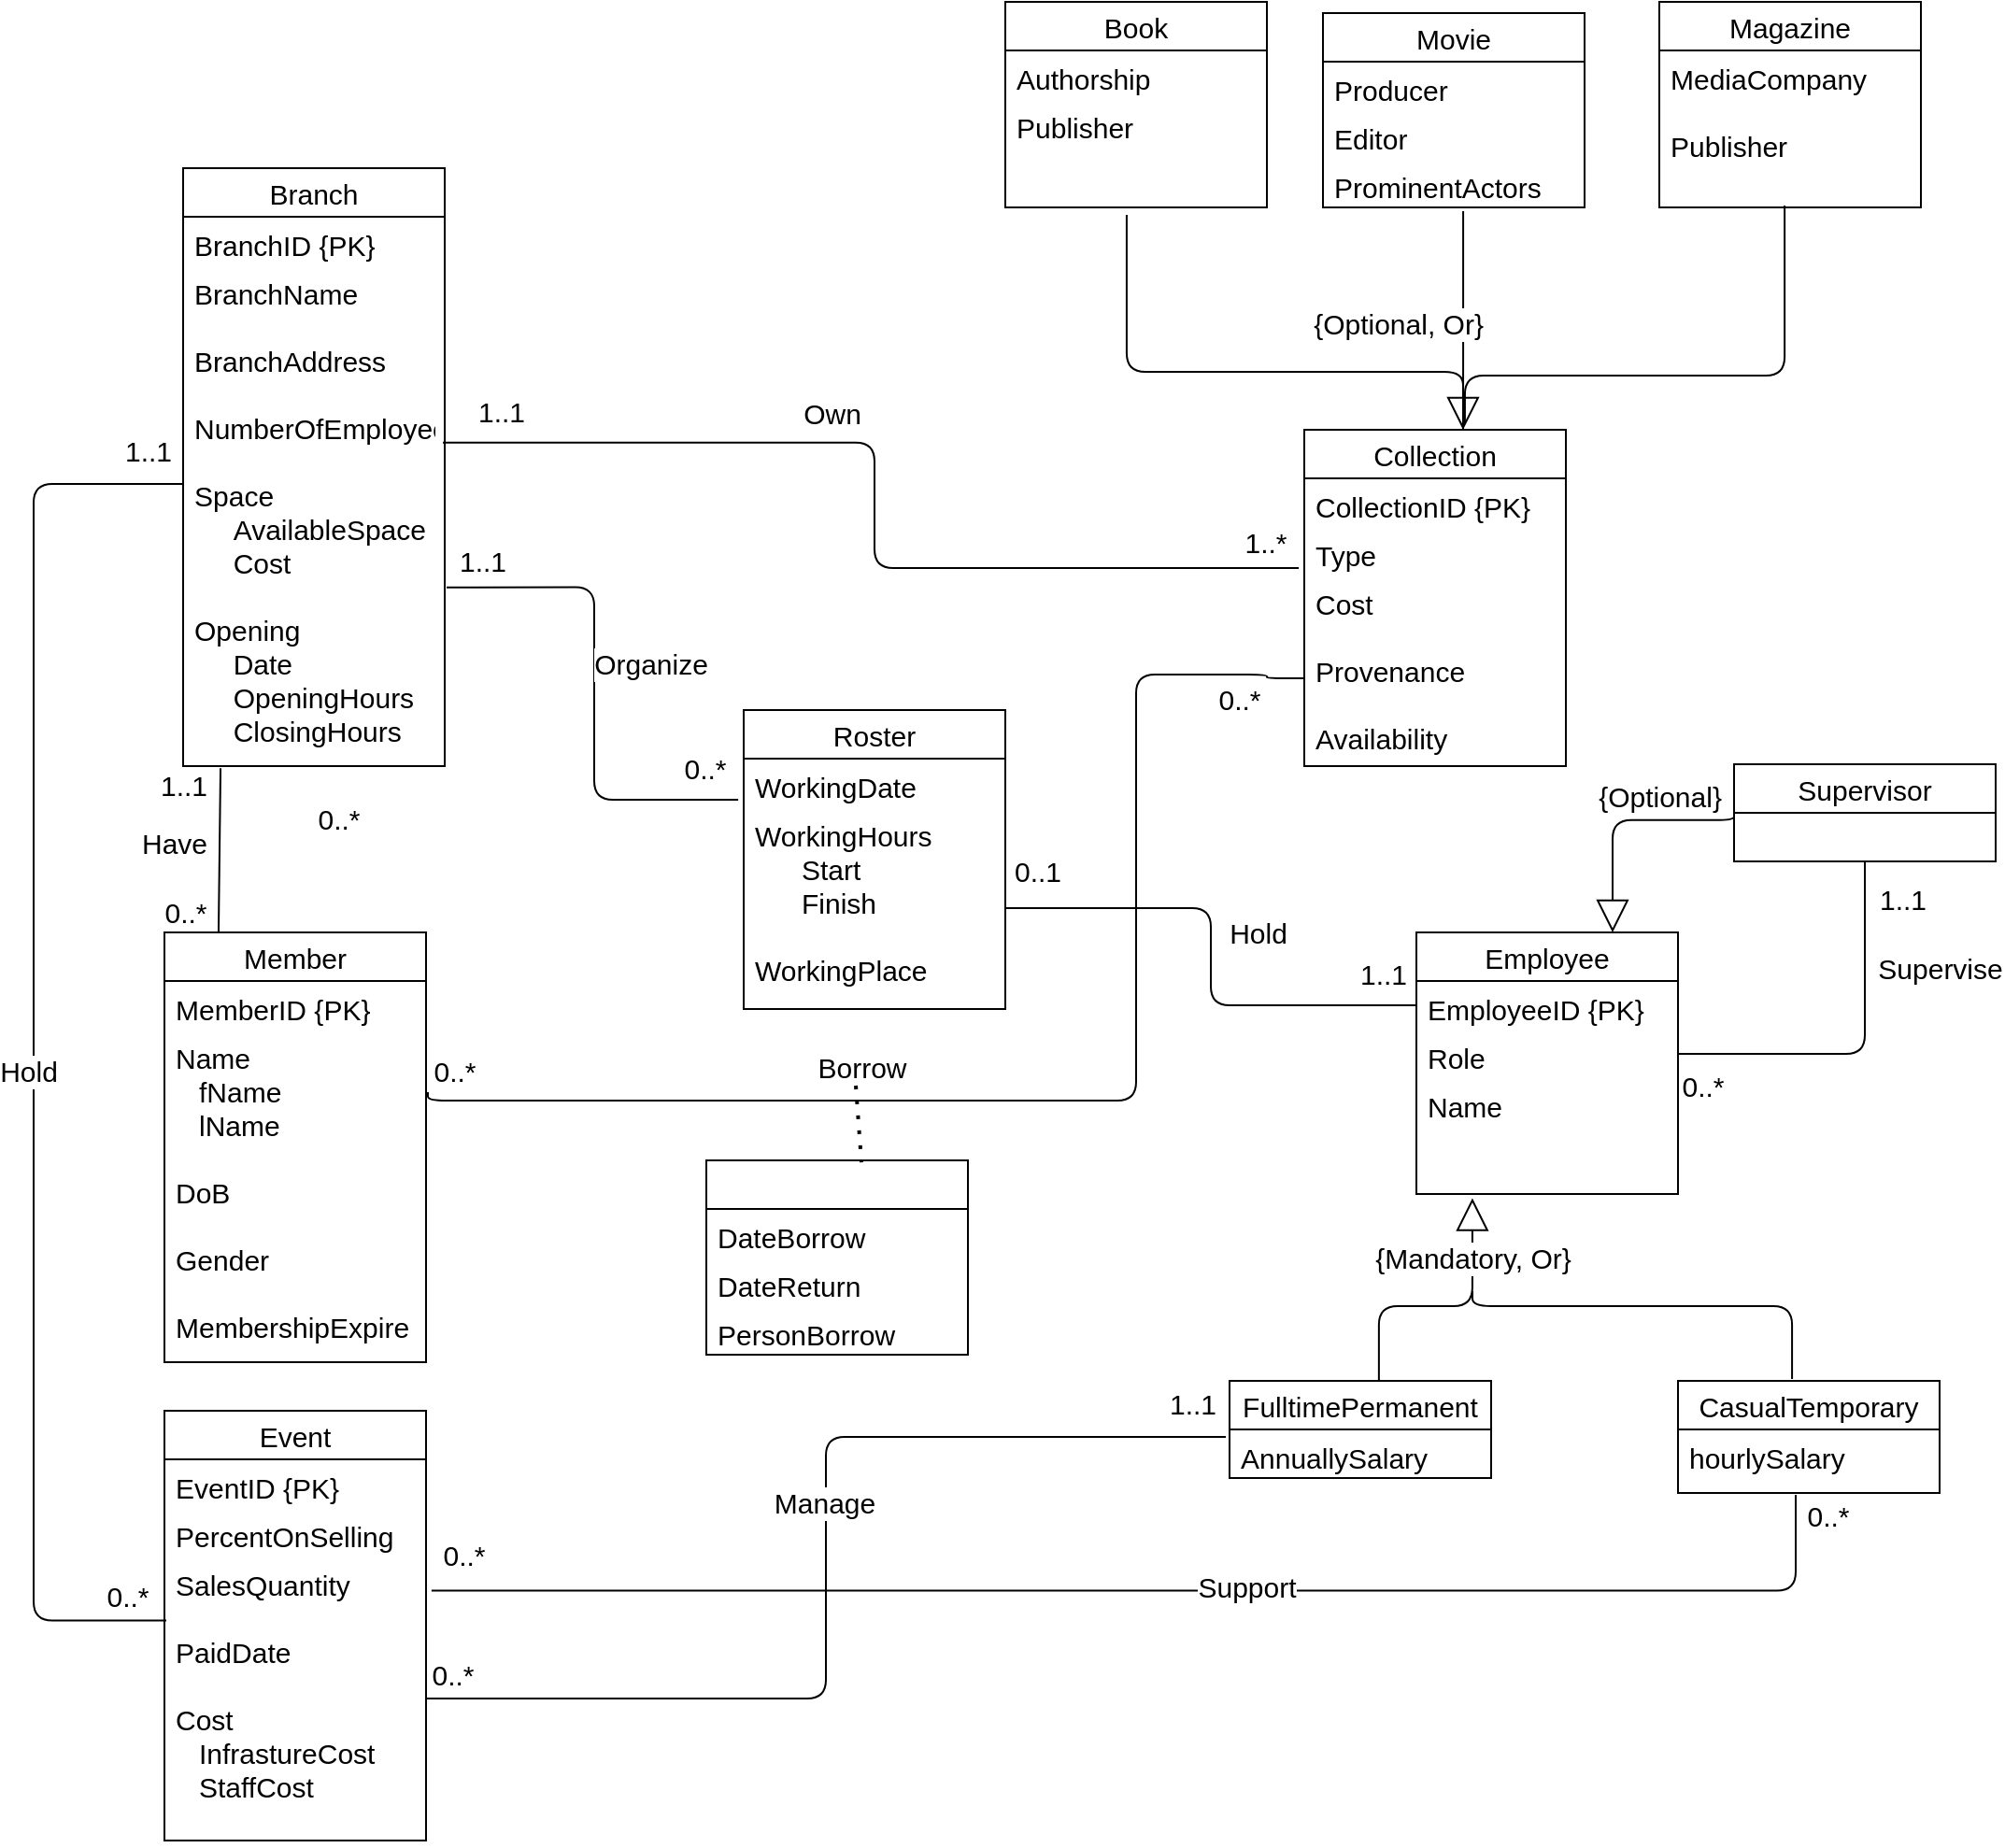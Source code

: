 <mxfile version="13.6.2" type="github">
  <diagram id="C5RBs43oDa-KdzZeNtuy" name="Page-1">
    <mxGraphModel dx="2610" dy="2162" grid="1" gridSize="10" guides="1" tooltips="1" connect="1" arrows="1" fold="1" page="1" pageScale="1" pageWidth="827" pageHeight="1169" math="0" shadow="0">
      <root>
        <mxCell id="WIyWlLk6GJQsqaUBKTNV-0" />
        <mxCell id="WIyWlLk6GJQsqaUBKTNV-1" parent="WIyWlLk6GJQsqaUBKTNV-0" />
        <mxCell id="NJ1YffycrJ7vE85gbGto-49" value="" style="endArrow=block;html=1;strokeWidth=1;edgeStyle=elbowEdgeStyle;elbow=vertical;endFill=0;endSize=15;exitX=0.571;exitY=0;exitDx=0;exitDy=0;exitPerimeter=0;entryX=0.214;entryY=1.036;entryDx=0;entryDy=0;entryPerimeter=0;fontSize=15;" edge="1" parent="WIyWlLk6GJQsqaUBKTNV-1" source="NJ1YffycrJ7vE85gbGto-55" target="NJ1YffycrJ7vE85gbGto-25">
          <mxGeometry width="50" height="50" relative="1" as="geometry">
            <mxPoint x="690" y="653" as="sourcePoint" />
            <mxPoint x="740" y="581" as="targetPoint" />
            <Array as="points">
              <mxPoint x="710" y="578" />
            </Array>
          </mxGeometry>
        </mxCell>
        <mxCell id="NJ1YffycrJ7vE85gbGto-50" value="" style="endArrow=none;html=1;strokeWidth=1;edgeStyle=elbowEdgeStyle;elbow=vertical;exitX=0.436;exitY=-0.017;exitDx=0;exitDy=0;exitPerimeter=0;fontSize=15;" edge="1" parent="WIyWlLk6GJQsqaUBKTNV-1" source="NJ1YffycrJ7vE85gbGto-51">
          <mxGeometry width="50" height="50" relative="1" as="geometry">
            <mxPoint x="819.98" y="638" as="sourcePoint" />
            <mxPoint x="740" y="570" as="targetPoint" />
            <Array as="points">
              <mxPoint x="800.02" y="578" />
              <mxPoint x="780.02" y="598" />
            </Array>
          </mxGeometry>
        </mxCell>
        <mxCell id="NJ1YffycrJ7vE85gbGto-59" value="{Mandatory, Or}" style="edgeLabel;html=1;align=center;verticalAlign=middle;resizable=0;points=[];fontSize=15;" vertex="1" connectable="0" parent="NJ1YffycrJ7vE85gbGto-50">
          <mxGeometry x="0.925" relative="1" as="geometry">
            <mxPoint y="-25.96" as="offset" />
          </mxGeometry>
        </mxCell>
        <mxCell id="NJ1YffycrJ7vE85gbGto-45" value="Event" style="swimlane;fontStyle=0;childLayout=stackLayout;horizontal=1;startSize=26;fillColor=none;horizontalStack=0;resizeParent=1;resizeParentMax=0;resizeLast=0;collapsible=1;marginBottom=0;fontSize=15;" vertex="1" parent="WIyWlLk6GJQsqaUBKTNV-1">
          <mxGeometry x="40" y="634" width="140" height="230" as="geometry" />
        </mxCell>
        <mxCell id="NJ1YffycrJ7vE85gbGto-46" value="EventID {PK}" style="text;strokeColor=none;fillColor=none;align=left;verticalAlign=top;spacingLeft=4;spacingRight=4;overflow=hidden;rotatable=0;points=[[0,0.5],[1,0.5]];portConstraint=eastwest;fontSize=15;" vertex="1" parent="NJ1YffycrJ7vE85gbGto-45">
          <mxGeometry y="26" width="140" height="26" as="geometry" />
        </mxCell>
        <mxCell id="NJ1YffycrJ7vE85gbGto-47" value="PercentOnSelling" style="text;strokeColor=none;fillColor=none;align=left;verticalAlign=top;spacingLeft=4;spacingRight=4;overflow=hidden;rotatable=0;points=[[0,0.5],[1,0.5]];portConstraint=eastwest;fontSize=15;" vertex="1" parent="NJ1YffycrJ7vE85gbGto-45">
          <mxGeometry y="52" width="140" height="26" as="geometry" />
        </mxCell>
        <mxCell id="NJ1YffycrJ7vE85gbGto-48" value="SalesQuantity&#xa;&#xa;PaidDate&#xa;&#xa;Cost&#xa;   InfrastureCost&#xa;   StaffCost&#xa;&#xa;" style="text;strokeColor=none;fillColor=none;align=left;verticalAlign=top;spacingLeft=4;spacingRight=4;overflow=hidden;rotatable=0;points=[[0,0.5],[1,0.5]];portConstraint=eastwest;fontSize=15;" vertex="1" parent="NJ1YffycrJ7vE85gbGto-45">
          <mxGeometry y="78" width="140" height="152" as="geometry" />
        </mxCell>
        <mxCell id="NJ1YffycrJ7vE85gbGto-60" value="" style="endArrow=block;html=1;strokeWidth=1;edgeStyle=elbowEdgeStyle;elbow=vertical;endFill=0;endSize=15;exitX=0.464;exitY=1.069;exitDx=0;exitDy=0;exitPerimeter=0;entryX=0.607;entryY=0;entryDx=0;entryDy=0;entryPerimeter=0;fontSize=15;" edge="1" parent="WIyWlLk6GJQsqaUBKTNV-1" source="NJ1YffycrJ7vE85gbGto-65" target="NJ1YffycrJ7vE85gbGto-14">
          <mxGeometry width="50" height="50" relative="1" as="geometry">
            <mxPoint x="574" y="36.99" as="sourcePoint" />
            <mxPoint x="658" y="138" as="targetPoint" />
            <Array as="points">
              <mxPoint x="625" y="78" />
            </Array>
          </mxGeometry>
        </mxCell>
        <mxCell id="NJ1YffycrJ7vE85gbGto-61" value="" style="endArrow=none;html=1;strokeWidth=1;edgeStyle=elbowEdgeStyle;elbow=vertical;exitX=0.536;exitY=1.077;exitDx=0;exitDy=0;exitPerimeter=0;entryX=0.607;entryY=0;entryDx=0;entryDy=0;entryPerimeter=0;fontSize=15;" edge="1" parent="WIyWlLk6GJQsqaUBKTNV-1" source="NJ1YffycrJ7vE85gbGto-70" target="NJ1YffycrJ7vE85gbGto-14">
          <mxGeometry width="50" height="50" relative="1" as="geometry">
            <mxPoint x="715" y="38" as="sourcePoint" />
            <mxPoint x="660" y="100" as="targetPoint" />
            <Array as="points">
              <mxPoint x="705" y="78" />
            </Array>
          </mxGeometry>
        </mxCell>
        <mxCell id="NJ1YffycrJ7vE85gbGto-62" value="{Optional, Or}" style="edgeLabel;html=1;align=center;verticalAlign=middle;resizable=0;points=[];fontSize=15;" vertex="1" connectable="0" parent="NJ1YffycrJ7vE85gbGto-61">
          <mxGeometry x="0.925" relative="1" as="geometry">
            <mxPoint x="-34.98" y="-52.94" as="offset" />
          </mxGeometry>
        </mxCell>
        <mxCell id="NJ1YffycrJ7vE85gbGto-75" value="" style="endArrow=none;html=1;strokeWidth=1;fontSize=15;edgeStyle=elbowEdgeStyle;elbow=vertical;entryX=0.479;entryY=0.988;entryDx=0;entryDy=0;entryPerimeter=0;exitX=0.614;exitY=-0.019;exitDx=0;exitDy=0;exitPerimeter=0;" edge="1" parent="WIyWlLk6GJQsqaUBKTNV-1" source="NJ1YffycrJ7vE85gbGto-14" target="NJ1YffycrJ7vE85gbGto-74">
          <mxGeometry width="50" height="50" relative="1" as="geometry">
            <mxPoint x="660" y="120" as="sourcePoint" />
            <mxPoint x="900" y="70" as="targetPoint" />
            <Array as="points">
              <mxPoint x="880" y="80" />
              <mxPoint x="680" y="80" />
            </Array>
          </mxGeometry>
        </mxCell>
        <mxCell id="NJ1YffycrJ7vE85gbGto-55" value="FulltimePermanent" style="swimlane;fontStyle=0;childLayout=stackLayout;horizontal=1;startSize=26;fillColor=none;horizontalStack=0;resizeParent=1;resizeParentMax=0;resizeLast=0;collapsible=1;marginBottom=0;fontSize=15;" vertex="1" parent="WIyWlLk6GJQsqaUBKTNV-1">
          <mxGeometry x="610" y="618" width="140" height="52" as="geometry" />
        </mxCell>
        <mxCell id="NJ1YffycrJ7vE85gbGto-56" value="AnnuallySalary" style="text;strokeColor=none;fillColor=none;align=left;verticalAlign=top;spacingLeft=4;spacingRight=4;overflow=hidden;rotatable=0;points=[[0,0.5],[1,0.5]];portConstraint=eastwest;fontSize=15;" vertex="1" parent="NJ1YffycrJ7vE85gbGto-55">
          <mxGeometry y="26" width="140" height="26" as="geometry" />
        </mxCell>
        <mxCell id="NJ1YffycrJ7vE85gbGto-22" value="Employee" style="swimlane;fontStyle=0;childLayout=stackLayout;horizontal=1;startSize=26;fillColor=none;horizontalStack=0;resizeParent=1;resizeParentMax=0;resizeLast=0;collapsible=1;marginBottom=0;fontSize=15;" vertex="1" parent="WIyWlLk6GJQsqaUBKTNV-1">
          <mxGeometry x="710" y="378" width="140" height="140" as="geometry" />
        </mxCell>
        <mxCell id="NJ1YffycrJ7vE85gbGto-23" value="EmployeeID {PK}" style="text;strokeColor=none;fillColor=none;align=left;verticalAlign=top;spacingLeft=4;spacingRight=4;overflow=hidden;rotatable=0;points=[[0,0.5],[1,0.5]];portConstraint=eastwest;fontSize=15;" vertex="1" parent="NJ1YffycrJ7vE85gbGto-22">
          <mxGeometry y="26" width="140" height="26" as="geometry" />
        </mxCell>
        <mxCell id="NJ1YffycrJ7vE85gbGto-24" value="Role" style="text;strokeColor=none;fillColor=none;align=left;verticalAlign=top;spacingLeft=4;spacingRight=4;overflow=hidden;rotatable=0;points=[[0,0.5],[1,0.5]];portConstraint=eastwest;fontSize=15;" vertex="1" parent="NJ1YffycrJ7vE85gbGto-22">
          <mxGeometry y="52" width="140" height="26" as="geometry" />
        </mxCell>
        <mxCell id="NJ1YffycrJ7vE85gbGto-25" value="Name&#xa;" style="text;strokeColor=none;fillColor=none;align=left;verticalAlign=top;spacingLeft=4;spacingRight=4;overflow=hidden;rotatable=0;points=[[0,0.5],[1,0.5]];portConstraint=eastwest;fontSize=15;" vertex="1" parent="NJ1YffycrJ7vE85gbGto-22">
          <mxGeometry y="78" width="140" height="62" as="geometry" />
        </mxCell>
        <mxCell id="NJ1YffycrJ7vE85gbGto-76" value="" style="endArrow=none;html=1;strokeWidth=1;fontSize=15;exitX=1.007;exitY=0.188;exitDx=0;exitDy=0;exitPerimeter=0;edgeStyle=orthogonalEdgeStyle;" edge="1" parent="WIyWlLk6GJQsqaUBKTNV-1" source="NJ1YffycrJ7vE85gbGto-20">
          <mxGeometry width="50" height="50" relative="1" as="geometry">
            <mxPoint x="480" y="460" as="sourcePoint" />
            <mxPoint x="650" y="242" as="targetPoint" />
            <Array as="points">
              <mxPoint x="560" y="468" />
              <mxPoint x="560" y="240" />
              <mxPoint x="630" y="240" />
              <mxPoint x="630" y="242" />
            </Array>
          </mxGeometry>
        </mxCell>
        <mxCell id="NJ1YffycrJ7vE85gbGto-77" value="Borrow" style="edgeLabel;html=1;align=center;verticalAlign=middle;resizable=0;points=[];fontSize=15;" vertex="1" connectable="0" parent="NJ1YffycrJ7vE85gbGto-76">
          <mxGeometry x="-0.289" relative="1" as="geometry">
            <mxPoint x="-13.98" y="-17.92" as="offset" />
          </mxGeometry>
        </mxCell>
        <mxCell id="NJ1YffycrJ7vE85gbGto-83" value="0..*" style="edgeLabel;html=1;align=center;verticalAlign=middle;resizable=0;points=[];fontSize=15;" vertex="1" connectable="0" parent="NJ1YffycrJ7vE85gbGto-76">
          <mxGeometry x="0.487" y="438" relative="1" as="geometry">
            <mxPoint x="11" y="-11.81" as="offset" />
          </mxGeometry>
        </mxCell>
        <mxCell id="NJ1YffycrJ7vE85gbGto-84" value="0..*" style="edgeLabel;html=1;align=center;verticalAlign=middle;resizable=0;points=[];fontSize=15;" vertex="1" connectable="0" parent="NJ1YffycrJ7vE85gbGto-76">
          <mxGeometry x="0.96" y="-2" relative="1" as="geometry">
            <mxPoint x="-21.08" y="8.99" as="offset" />
          </mxGeometry>
        </mxCell>
        <mxCell id="NJ1YffycrJ7vE85gbGto-85" value="0..*&lt;br style=&quot;font-size: 15px;&quot;&gt;" style="edgeLabel;html=1;align=center;verticalAlign=middle;resizable=0;points=[];fontSize=15;" vertex="1" connectable="0" parent="NJ1YffycrJ7vE85gbGto-76">
          <mxGeometry x="-0.948" y="2" relative="1" as="geometry">
            <mxPoint y="-13.94" as="offset" />
          </mxGeometry>
        </mxCell>
        <mxCell id="NJ1YffycrJ7vE85gbGto-78" value="" style="endArrow=none;dashed=1;html=1;dashPattern=1 3;strokeWidth=2;fontSize=15;entryX=0.593;entryY=0.01;entryDx=0;entryDy=0;entryPerimeter=0;" edge="1" parent="WIyWlLk6GJQsqaUBKTNV-1" target="NJ1YffycrJ7vE85gbGto-79">
          <mxGeometry width="50" height="50" relative="1" as="geometry">
            <mxPoint x="410" y="460" as="sourcePoint" />
            <mxPoint x="400" y="400" as="targetPoint" />
          </mxGeometry>
        </mxCell>
        <mxCell id="NJ1YffycrJ7vE85gbGto-88" value="" style="endArrow=none;html=1;strokeWidth=1;fontSize=15;exitX=0.993;exitY=0.354;exitDx=0;exitDy=0;exitPerimeter=0;entryX=-0.021;entryY=0.846;entryDx=0;entryDy=0;entryPerimeter=0;edgeStyle=orthogonalEdgeStyle;" edge="1" parent="WIyWlLk6GJQsqaUBKTNV-1" source="NJ1YffycrJ7vE85gbGto-12" target="NJ1YffycrJ7vE85gbGto-16">
          <mxGeometry width="50" height="50" relative="1" as="geometry">
            <mxPoint x="364" y="210" as="sourcePoint" />
            <mxPoint x="414" y="160" as="targetPoint" />
          </mxGeometry>
        </mxCell>
        <mxCell id="NJ1YffycrJ7vE85gbGto-89" value="1..*" style="edgeLabel;html=1;align=center;verticalAlign=middle;resizable=0;points=[];fontSize=15;" vertex="1" connectable="0" parent="NJ1YffycrJ7vE85gbGto-88">
          <mxGeometry x="0.942" y="2" relative="1" as="geometry">
            <mxPoint x="-3.12" y="-12" as="offset" />
          </mxGeometry>
        </mxCell>
        <mxCell id="NJ1YffycrJ7vE85gbGto-90" value="1..1" style="edgeLabel;html=1;align=center;verticalAlign=middle;resizable=0;points=[];fontSize=15;" vertex="1" connectable="0" parent="NJ1YffycrJ7vE85gbGto-88">
          <mxGeometry x="-0.086" y="-207" relative="1" as="geometry">
            <mxPoint x="7" y="-26.52" as="offset" />
          </mxGeometry>
        </mxCell>
        <mxCell id="NJ1YffycrJ7vE85gbGto-139" value="Own" style="edgeLabel;html=1;align=center;verticalAlign=middle;resizable=0;points=[];fontSize=15;" vertex="1" connectable="0" parent="NJ1YffycrJ7vE85gbGto-88">
          <mxGeometry x="-0.255" relative="1" as="geometry">
            <mxPoint x="12.23" y="-16.25" as="offset" />
          </mxGeometry>
        </mxCell>
        <mxCell id="NJ1YffycrJ7vE85gbGto-95" value="" style="endArrow=none;html=1;strokeWidth=1;fontSize=15;entryX=0.143;entryY=1.004;entryDx=0;entryDy=0;entryPerimeter=0;exitX=0.207;exitY=0;exitDx=0;exitDy=0;exitPerimeter=0;" edge="1" parent="WIyWlLk6GJQsqaUBKTNV-1" source="NJ1YffycrJ7vE85gbGto-18" target="NJ1YffycrJ7vE85gbGto-12">
          <mxGeometry width="50" height="50" relative="1" as="geometry">
            <mxPoint x="320" y="350" as="sourcePoint" />
            <mxPoint x="370" y="300" as="targetPoint" />
          </mxGeometry>
        </mxCell>
        <mxCell id="NJ1YffycrJ7vE85gbGto-96" value="0..*" style="edgeLabel;html=1;align=center;verticalAlign=middle;resizable=0;points=[];fontSize=15;" vertex="1" connectable="0" parent="NJ1YffycrJ7vE85gbGto-95">
          <mxGeometry x="-0.622" relative="1" as="geometry">
            <mxPoint x="-18.41" y="4.99" as="offset" />
          </mxGeometry>
        </mxCell>
        <mxCell id="NJ1YffycrJ7vE85gbGto-97" value="1..1" style="edgeLabel;html=1;align=center;verticalAlign=middle;resizable=0;points=[];fontSize=15;" vertex="1" connectable="0" parent="NJ1YffycrJ7vE85gbGto-95">
          <mxGeometry x="0.798" relative="1" as="geometry">
            <mxPoint x="-19.91" as="offset" />
          </mxGeometry>
        </mxCell>
        <mxCell id="NJ1YffycrJ7vE85gbGto-98" value="Have" style="text;html=1;align=center;verticalAlign=middle;resizable=0;points=[];autosize=1;fontSize=15;" vertex="1" parent="WIyWlLk6GJQsqaUBKTNV-1">
          <mxGeometry x="20" y="320" width="50" height="20" as="geometry" />
        </mxCell>
        <mxCell id="NJ1YffycrJ7vE85gbGto-63" value="Book" style="swimlane;fontStyle=0;childLayout=stackLayout;horizontal=1;startSize=26;fillColor=none;horizontalStack=0;resizeParent=1;resizeParentMax=0;resizeLast=0;collapsible=1;marginBottom=0;fontSize=15;" vertex="1" parent="WIyWlLk6GJQsqaUBKTNV-1">
          <mxGeometry x="490" y="-120" width="140" height="110" as="geometry" />
        </mxCell>
        <mxCell id="NJ1YffycrJ7vE85gbGto-64" value="Authorship" style="text;strokeColor=none;fillColor=none;align=left;verticalAlign=top;spacingLeft=4;spacingRight=4;overflow=hidden;rotatable=0;points=[[0,0.5],[1,0.5]];portConstraint=eastwest;fontSize=15;" vertex="1" parent="NJ1YffycrJ7vE85gbGto-63">
          <mxGeometry y="26" width="140" height="26" as="geometry" />
        </mxCell>
        <mxCell id="NJ1YffycrJ7vE85gbGto-65" value="Publisher" style="text;strokeColor=none;fillColor=none;align=left;verticalAlign=top;spacingLeft=4;spacingRight=4;overflow=hidden;rotatable=0;points=[[0,0.5],[1,0.5]];portConstraint=eastwest;fontSize=15;" vertex="1" parent="NJ1YffycrJ7vE85gbGto-63">
          <mxGeometry y="52" width="140" height="58" as="geometry" />
        </mxCell>
        <mxCell id="NJ1YffycrJ7vE85gbGto-67" value="Movie" style="swimlane;fontStyle=0;childLayout=stackLayout;horizontal=1;startSize=26;fillColor=none;horizontalStack=0;resizeParent=1;resizeParentMax=0;resizeLast=0;collapsible=1;marginBottom=0;fontSize=15;" vertex="1" parent="WIyWlLk6GJQsqaUBKTNV-1">
          <mxGeometry x="660" y="-114" width="140" height="104" as="geometry" />
        </mxCell>
        <mxCell id="NJ1YffycrJ7vE85gbGto-68" value="Producer" style="text;strokeColor=none;fillColor=none;align=left;verticalAlign=top;spacingLeft=4;spacingRight=4;overflow=hidden;rotatable=0;points=[[0,0.5],[1,0.5]];portConstraint=eastwest;fontSize=15;" vertex="1" parent="NJ1YffycrJ7vE85gbGto-67">
          <mxGeometry y="26" width="140" height="26" as="geometry" />
        </mxCell>
        <mxCell id="NJ1YffycrJ7vE85gbGto-69" value="Editor" style="text;strokeColor=none;fillColor=none;align=left;verticalAlign=top;spacingLeft=4;spacingRight=4;overflow=hidden;rotatable=0;points=[[0,0.5],[1,0.5]];portConstraint=eastwest;fontSize=15;" vertex="1" parent="NJ1YffycrJ7vE85gbGto-67">
          <mxGeometry y="52" width="140" height="26" as="geometry" />
        </mxCell>
        <mxCell id="NJ1YffycrJ7vE85gbGto-70" value="ProminentActors" style="text;strokeColor=none;fillColor=none;align=left;verticalAlign=top;spacingLeft=4;spacingRight=4;overflow=hidden;rotatable=0;points=[[0,0.5],[1,0.5]];portConstraint=eastwest;fontSize=15;" vertex="1" parent="NJ1YffycrJ7vE85gbGto-67">
          <mxGeometry y="78" width="140" height="26" as="geometry" />
        </mxCell>
        <mxCell id="NJ1YffycrJ7vE85gbGto-71" value="Magazine" style="swimlane;fontStyle=0;childLayout=stackLayout;horizontal=1;startSize=26;fillColor=none;horizontalStack=0;resizeParent=1;resizeParentMax=0;resizeLast=0;collapsible=1;marginBottom=0;fontSize=15;" vertex="1" parent="WIyWlLk6GJQsqaUBKTNV-1">
          <mxGeometry x="840" y="-120" width="140" height="110" as="geometry" />
        </mxCell>
        <mxCell id="NJ1YffycrJ7vE85gbGto-74" value="MediaCompany&#xa;&#xa;Publisher" style="text;strokeColor=none;fillColor=none;align=left;verticalAlign=top;spacingLeft=4;spacingRight=4;overflow=hidden;rotatable=0;points=[[0,0.5],[1,0.5]];portConstraint=eastwest;fontSize=15;" vertex="1" parent="NJ1YffycrJ7vE85gbGto-71">
          <mxGeometry y="26" width="140" height="84" as="geometry" />
        </mxCell>
        <mxCell id="NJ1YffycrJ7vE85gbGto-99" value="" style="endArrow=none;html=1;strokeWidth=1;fontSize=15;entryX=-0.014;entryY=0.154;entryDx=0;entryDy=0;entryPerimeter=0;edgeStyle=elbowEdgeStyle;" edge="1" parent="WIyWlLk6GJQsqaUBKTNV-1" source="NJ1YffycrJ7vE85gbGto-48" target="NJ1YffycrJ7vE85gbGto-56">
          <mxGeometry width="50" height="50" relative="1" as="geometry">
            <mxPoint x="320" y="670" as="sourcePoint" />
            <mxPoint x="370" y="620" as="targetPoint" />
          </mxGeometry>
        </mxCell>
        <mxCell id="NJ1YffycrJ7vE85gbGto-100" value="Manage" style="edgeLabel;html=1;align=center;verticalAlign=middle;resizable=0;points=[];fontSize=15;" vertex="1" connectable="0" parent="NJ1YffycrJ7vE85gbGto-99">
          <mxGeometry x="0.055" y="1" relative="1" as="geometry">
            <mxPoint y="-20" as="offset" />
          </mxGeometry>
        </mxCell>
        <mxCell id="NJ1YffycrJ7vE85gbGto-102" value="0..*" style="edgeLabel;html=1;align=center;verticalAlign=middle;resizable=0;points=[];fontSize=15;" vertex="1" connectable="0" parent="NJ1YffycrJ7vE85gbGto-99">
          <mxGeometry x="-0.95" y="1" relative="1" as="geometry">
            <mxPoint y="-12" as="offset" />
          </mxGeometry>
        </mxCell>
        <mxCell id="NJ1YffycrJ7vE85gbGto-103" value="1..1" style="edgeLabel;html=1;align=center;verticalAlign=middle;resizable=0;points=[];fontSize=15;" vertex="1" connectable="0" parent="NJ1YffycrJ7vE85gbGto-99">
          <mxGeometry x="0.936" y="2" relative="1" as="geometry">
            <mxPoint y="-16" as="offset" />
          </mxGeometry>
        </mxCell>
        <mxCell id="NJ1YffycrJ7vE85gbGto-51" value="CasualTemporary" style="swimlane;fontStyle=0;childLayout=stackLayout;horizontal=1;startSize=26;fillColor=none;horizontalStack=0;resizeParent=1;resizeParentMax=0;resizeLast=0;collapsible=1;marginBottom=0;fontSize=15;" vertex="1" parent="WIyWlLk6GJQsqaUBKTNV-1">
          <mxGeometry x="850" y="618" width="140" height="60" as="geometry" />
        </mxCell>
        <mxCell id="NJ1YffycrJ7vE85gbGto-52" value="hourlySalary" style="text;strokeColor=none;fillColor=none;align=left;verticalAlign=top;spacingLeft=4;spacingRight=4;overflow=hidden;rotatable=0;points=[[0,0.5],[1,0.5]];portConstraint=eastwest;fontSize=15;" vertex="1" parent="NJ1YffycrJ7vE85gbGto-51">
          <mxGeometry y="26" width="140" height="34" as="geometry" />
        </mxCell>
        <mxCell id="NJ1YffycrJ7vE85gbGto-104" value="" style="endArrow=none;html=1;strokeWidth=1;fontSize=15;exitX=1.021;exitY=0.12;exitDx=0;exitDy=0;exitPerimeter=0;edgeStyle=orthogonalEdgeStyle;elbow=vertical;entryX=0.45;entryY=1.029;entryDx=0;entryDy=0;entryPerimeter=0;" edge="1" parent="WIyWlLk6GJQsqaUBKTNV-1" source="NJ1YffycrJ7vE85gbGto-48" target="NJ1YffycrJ7vE85gbGto-52">
          <mxGeometry width="50" height="50" relative="1" as="geometry">
            <mxPoint x="777" y="728" as="sourcePoint" />
            <mxPoint x="910" y="690" as="targetPoint" />
          </mxGeometry>
        </mxCell>
        <mxCell id="NJ1YffycrJ7vE85gbGto-105" value="Support" style="edgeLabel;html=1;align=center;verticalAlign=middle;resizable=0;points=[];fontSize=15;" vertex="1" connectable="0" parent="NJ1YffycrJ7vE85gbGto-104">
          <mxGeometry x="0.115" y="2" relative="1" as="geometry">
            <mxPoint as="offset" />
          </mxGeometry>
        </mxCell>
        <mxCell id="NJ1YffycrJ7vE85gbGto-106" value="0..*" style="edgeLabel;html=1;align=center;verticalAlign=middle;resizable=0;points=[];fontSize=15;" vertex="1" connectable="0" parent="NJ1YffycrJ7vE85gbGto-104">
          <mxGeometry x="-0.987" relative="1" as="geometry">
            <mxPoint x="12.06" y="-19.04" as="offset" />
          </mxGeometry>
        </mxCell>
        <mxCell id="NJ1YffycrJ7vE85gbGto-107" value="0..*" style="edgeLabel;html=1;align=center;verticalAlign=middle;resizable=0;points=[];fontSize=15;" vertex="1" connectable="0" parent="NJ1YffycrJ7vE85gbGto-104">
          <mxGeometry x="0.974" y="-2" relative="1" as="geometry">
            <mxPoint x="15" as="offset" />
          </mxGeometry>
        </mxCell>
        <mxCell id="NJ1YffycrJ7vE85gbGto-108" value="" style="endArrow=none;html=1;strokeWidth=1;fontSize=15;exitX=0.007;exitY=0.225;exitDx=0;exitDy=0;exitPerimeter=0;edgeStyle=elbowEdgeStyle;" edge="1" parent="WIyWlLk6GJQsqaUBKTNV-1" source="NJ1YffycrJ7vE85gbGto-48">
          <mxGeometry width="50" height="50" relative="1" as="geometry">
            <mxPoint y="188" as="sourcePoint" />
            <mxPoint x="50" y="138" as="targetPoint" />
            <Array as="points">
              <mxPoint x="-30" y="440" />
            </Array>
          </mxGeometry>
        </mxCell>
        <mxCell id="NJ1YffycrJ7vE85gbGto-110" value="Hold" style="edgeLabel;html=1;align=center;verticalAlign=middle;resizable=0;points=[];fontSize=15;" vertex="1" connectable="0" parent="NJ1YffycrJ7vE85gbGto-108">
          <mxGeometry x="-0.038" y="3" relative="1" as="geometry">
            <mxPoint as="offset" />
          </mxGeometry>
        </mxCell>
        <mxCell id="NJ1YffycrJ7vE85gbGto-111" value="0..*" style="edgeLabel;html=1;align=center;verticalAlign=middle;resizable=0;points=[];fontSize=15;" vertex="1" connectable="0" parent="NJ1YffycrJ7vE85gbGto-108">
          <mxGeometry x="-0.915" y="2" relative="1" as="geometry">
            <mxPoint x="11.02" y="-15.95" as="offset" />
          </mxGeometry>
        </mxCell>
        <mxCell id="NJ1YffycrJ7vE85gbGto-112" value="1..1" style="edgeLabel;html=1;align=center;verticalAlign=middle;resizable=0;points=[];fontSize=15;" vertex="1" connectable="0" parent="NJ1YffycrJ7vE85gbGto-108">
          <mxGeometry x="0.95" y="-1" relative="1" as="geometry">
            <mxPoint y="-19" as="offset" />
          </mxGeometry>
        </mxCell>
        <mxCell id="NJ1YffycrJ7vE85gbGto-79" value="" style="swimlane;fontStyle=0;childLayout=stackLayout;horizontal=1;startSize=26;fillColor=none;horizontalStack=0;resizeParent=1;resizeParentMax=0;resizeLast=0;collapsible=1;marginBottom=0;fontSize=15;" vertex="1" parent="WIyWlLk6GJQsqaUBKTNV-1">
          <mxGeometry x="330" y="500" width="140" height="104" as="geometry" />
        </mxCell>
        <mxCell id="NJ1YffycrJ7vE85gbGto-80" value="DateBorrow" style="text;strokeColor=none;fillColor=none;align=left;verticalAlign=top;spacingLeft=4;spacingRight=4;overflow=hidden;rotatable=0;points=[[0,0.5],[1,0.5]];portConstraint=eastwest;fontSize=15;" vertex="1" parent="NJ1YffycrJ7vE85gbGto-79">
          <mxGeometry y="26" width="140" height="26" as="geometry" />
        </mxCell>
        <mxCell id="NJ1YffycrJ7vE85gbGto-81" value="DateReturn" style="text;strokeColor=none;fillColor=none;align=left;verticalAlign=top;spacingLeft=4;spacingRight=4;overflow=hidden;rotatable=0;points=[[0,0.5],[1,0.5]];portConstraint=eastwest;fontSize=15;" vertex="1" parent="NJ1YffycrJ7vE85gbGto-79">
          <mxGeometry y="52" width="140" height="26" as="geometry" />
        </mxCell>
        <mxCell id="NJ1YffycrJ7vE85gbGto-82" value="PersonBorrow" style="text;strokeColor=none;fillColor=none;align=left;verticalAlign=top;spacingLeft=4;spacingRight=4;overflow=hidden;rotatable=0;points=[[0,0.5],[1,0.5]];portConstraint=eastwest;fontSize=15;" vertex="1" parent="NJ1YffycrJ7vE85gbGto-79">
          <mxGeometry y="78" width="140" height="26" as="geometry" />
        </mxCell>
        <mxCell id="NJ1YffycrJ7vE85gbGto-114" value="" style="endArrow=block;html=1;strokeWidth=1;edgeStyle=elbowEdgeStyle;elbow=vertical;endFill=0;endSize=15;entryX=0.75;entryY=0;entryDx=0;entryDy=0;exitX=0;exitY=0.5;exitDx=0;exitDy=0;fontSize=15;" edge="1" parent="WIyWlLk6GJQsqaUBKTNV-1" source="NJ1YffycrJ7vE85gbGto-115" target="NJ1YffycrJ7vE85gbGto-22">
          <mxGeometry width="50" height="50" relative="1" as="geometry">
            <mxPoint x="859.02" y="314.99" as="sourcePoint" />
            <mxPoint x="877.02" y="260.112" as="targetPoint" />
            <Array as="points">
              <mxPoint x="847.06" y="317.88" />
            </Array>
          </mxGeometry>
        </mxCell>
        <mxCell id="NJ1YffycrJ7vE85gbGto-124" value="{Optional}" style="edgeLabel;html=1;align=center;verticalAlign=middle;resizable=0;points=[];fontSize=15;" vertex="1" connectable="0" parent="NJ1YffycrJ7vE85gbGto-114">
          <mxGeometry x="-0.103" y="-3" relative="1" as="geometry">
            <mxPoint x="14.12" y="-9.88" as="offset" />
          </mxGeometry>
        </mxCell>
        <mxCell id="NJ1YffycrJ7vE85gbGto-115" value="Supervisor" style="swimlane;fontStyle=0;childLayout=stackLayout;horizontal=1;startSize=26;fillColor=none;horizontalStack=0;resizeParent=1;resizeParentMax=0;resizeLast=0;collapsible=1;marginBottom=0;fontSize=15;" vertex="1" parent="WIyWlLk6GJQsqaUBKTNV-1">
          <mxGeometry x="880" y="288" width="140" height="52" as="geometry" />
        </mxCell>
        <mxCell id="NJ1YffycrJ7vE85gbGto-120" value="" style="endArrow=none;html=1;strokeWidth=1;fontSize=15;exitX=1;exitY=0.5;exitDx=0;exitDy=0;edgeStyle=orthogonalEdgeStyle;entryX=0.5;entryY=1;entryDx=0;entryDy=0;" edge="1" parent="WIyWlLk6GJQsqaUBKTNV-1" source="NJ1YffycrJ7vE85gbGto-24" target="NJ1YffycrJ7vE85gbGto-115">
          <mxGeometry width="50" height="50" relative="1" as="geometry">
            <mxPoint x="320" y="430" as="sourcePoint" />
            <mxPoint x="950" y="380" as="targetPoint" />
          </mxGeometry>
        </mxCell>
        <mxCell id="NJ1YffycrJ7vE85gbGto-121" value="Supervise" style="edgeLabel;html=1;align=center;verticalAlign=middle;resizable=0;points=[];fontSize=15;" vertex="1" connectable="0" parent="NJ1YffycrJ7vE85gbGto-120">
          <mxGeometry x="0.438" y="3" relative="1" as="geometry">
            <mxPoint x="43" as="offset" />
          </mxGeometry>
        </mxCell>
        <mxCell id="NJ1YffycrJ7vE85gbGto-122" value="0..*" style="edgeLabel;html=1;align=center;verticalAlign=middle;resizable=0;points=[];fontSize=15;" vertex="1" connectable="0" parent="NJ1YffycrJ7vE85gbGto-120">
          <mxGeometry x="-0.872" y="1" relative="1" as="geometry">
            <mxPoint y="18" as="offset" />
          </mxGeometry>
        </mxCell>
        <mxCell id="NJ1YffycrJ7vE85gbGto-123" value="1..1" style="edgeLabel;html=1;align=center;verticalAlign=middle;resizable=0;points=[];fontSize=15;" vertex="1" connectable="0" parent="NJ1YffycrJ7vE85gbGto-120">
          <mxGeometry x="0.921" y="1" relative="1" as="geometry">
            <mxPoint x="21" y="12" as="offset" />
          </mxGeometry>
        </mxCell>
        <mxCell id="NJ1YffycrJ7vE85gbGto-125" value="Roster" style="swimlane;fontStyle=0;childLayout=stackLayout;horizontal=1;startSize=26;fillColor=none;horizontalStack=0;resizeParent=1;resizeParentMax=0;resizeLast=0;collapsible=1;marginBottom=0;fontSize=15;" vertex="1" parent="WIyWlLk6GJQsqaUBKTNV-1">
          <mxGeometry x="350" y="259" width="140" height="160" as="geometry" />
        </mxCell>
        <mxCell id="NJ1YffycrJ7vE85gbGto-126" value="WorkingDate" style="text;strokeColor=none;fillColor=none;align=left;verticalAlign=top;spacingLeft=4;spacingRight=4;overflow=hidden;rotatable=0;points=[[0,0.5],[1,0.5]];portConstraint=eastwest;fontSize=15;" vertex="1" parent="NJ1YffycrJ7vE85gbGto-125">
          <mxGeometry y="26" width="140" height="26" as="geometry" />
        </mxCell>
        <mxCell id="NJ1YffycrJ7vE85gbGto-127" value="WorkingHours&#xa;      Start&#xa;      Finish&#xa;&#xa;WorkingPlace" style="text;strokeColor=none;fillColor=none;align=left;verticalAlign=top;spacingLeft=4;spacingRight=4;overflow=hidden;rotatable=0;points=[[0,0.5],[1,0.5]];portConstraint=eastwest;fontSize=15;" vertex="1" parent="NJ1YffycrJ7vE85gbGto-125">
          <mxGeometry y="52" width="140" height="108" as="geometry" />
        </mxCell>
        <mxCell id="NJ1YffycrJ7vE85gbGto-131" value="" style="endArrow=none;html=1;strokeWidth=1;fontSize=15;entryX=0;entryY=0.5;entryDx=0;entryDy=0;exitX=1;exitY=0.5;exitDx=0;exitDy=0;edgeStyle=orthogonalEdgeStyle;" edge="1" parent="WIyWlLk6GJQsqaUBKTNV-1" source="NJ1YffycrJ7vE85gbGto-127" target="NJ1YffycrJ7vE85gbGto-23">
          <mxGeometry width="50" height="50" relative="1" as="geometry">
            <mxPoint x="440" y="450" as="sourcePoint" />
            <mxPoint x="490" y="400" as="targetPoint" />
          </mxGeometry>
        </mxCell>
        <mxCell id="NJ1YffycrJ7vE85gbGto-133" value="Hold" style="edgeLabel;html=1;align=center;verticalAlign=middle;resizable=0;points=[];fontSize=15;" vertex="1" connectable="0" parent="NJ1YffycrJ7vE85gbGto-131">
          <mxGeometry x="0.616" y="1" relative="1" as="geometry">
            <mxPoint x="-33" y="-38" as="offset" />
          </mxGeometry>
        </mxCell>
        <mxCell id="NJ1YffycrJ7vE85gbGto-134" value="0..1" style="edgeLabel;html=1;align=center;verticalAlign=middle;resizable=0;points=[];fontSize=15;" vertex="1" connectable="0" parent="NJ1YffycrJ7vE85gbGto-131">
          <mxGeometry x="-0.879" relative="1" as="geometry">
            <mxPoint y="-20" as="offset" />
          </mxGeometry>
        </mxCell>
        <mxCell id="NJ1YffycrJ7vE85gbGto-135" value="1..1" style="edgeLabel;html=1;align=center;verticalAlign=middle;resizable=0;points=[];fontSize=15;" vertex="1" connectable="0" parent="NJ1YffycrJ7vE85gbGto-131">
          <mxGeometry x="0.879" y="-3" relative="1" as="geometry">
            <mxPoint x="-2" y="-20" as="offset" />
          </mxGeometry>
        </mxCell>
        <mxCell id="NJ1YffycrJ7vE85gbGto-132" value="" style="endArrow=none;html=1;strokeWidth=1;fontSize=15;entryX=-0.021;entryY=0.846;entryDx=0;entryDy=0;exitX=1.007;exitY=0.643;exitDx=0;exitDy=0;exitPerimeter=0;entryPerimeter=0;edgeStyle=orthogonalEdgeStyle;" edge="1" parent="WIyWlLk6GJQsqaUBKTNV-1" source="NJ1YffycrJ7vE85gbGto-12" target="NJ1YffycrJ7vE85gbGto-126">
          <mxGeometry width="50" height="50" relative="1" as="geometry">
            <mxPoint x="440" y="450" as="sourcePoint" />
            <mxPoint x="490" y="400" as="targetPoint" />
          </mxGeometry>
        </mxCell>
        <mxCell id="NJ1YffycrJ7vE85gbGto-136" value="Organize" style="edgeLabel;html=1;align=center;verticalAlign=middle;resizable=0;points=[];fontSize=15;" vertex="1" connectable="0" parent="NJ1YffycrJ7vE85gbGto-132">
          <mxGeometry x="-0.058" y="-2" relative="1" as="geometry">
            <mxPoint x="32" y="-7.98" as="offset" />
          </mxGeometry>
        </mxCell>
        <mxCell id="NJ1YffycrJ7vE85gbGto-137" value="0..*" style="edgeLabel;html=1;align=center;verticalAlign=middle;resizable=0;points=[];fontSize=15;" vertex="1" connectable="0" parent="NJ1YffycrJ7vE85gbGto-132">
          <mxGeometry x="0.863" y="-1" relative="1" as="geometry">
            <mxPoint y="-18" as="offset" />
          </mxGeometry>
        </mxCell>
        <mxCell id="NJ1YffycrJ7vE85gbGto-138" value="1..1" style="edgeLabel;html=1;align=center;verticalAlign=middle;resizable=0;points=[];fontSize=15;" vertex="1" connectable="0" parent="NJ1YffycrJ7vE85gbGto-132">
          <mxGeometry x="-0.957" y="3" relative="1" as="geometry">
            <mxPoint x="13.02" y="-12.03" as="offset" />
          </mxGeometry>
        </mxCell>
        <mxCell id="NJ1YffycrJ7vE85gbGto-10" value="Branch" style="swimlane;fontStyle=0;childLayout=stackLayout;horizontal=1;startSize=26;fillColor=none;horizontalStack=0;resizeParent=1;resizeParentMax=0;resizeLast=0;collapsible=1;marginBottom=0;fontSize=15;" vertex="1" parent="WIyWlLk6GJQsqaUBKTNV-1">
          <mxGeometry x="50" y="-31" width="140" height="320" as="geometry" />
        </mxCell>
        <mxCell id="NJ1YffycrJ7vE85gbGto-11" value="BranchID {PK}" style="text;strokeColor=none;fillColor=none;align=left;verticalAlign=top;spacingLeft=4;spacingRight=4;overflow=hidden;rotatable=0;points=[[0,0.5],[1,0.5]];portConstraint=eastwest;fontSize=15;" vertex="1" parent="NJ1YffycrJ7vE85gbGto-10">
          <mxGeometry y="26" width="140" height="26" as="geometry" />
        </mxCell>
        <mxCell id="NJ1YffycrJ7vE85gbGto-12" value="BranchName&#xa;&#xa;BranchAddress&#xa;&#xa;NumberOfEmployee&#xa;&#xa;Space&#xa;     AvailableSpace&#xa;     Cost&#xa;&#xa;Opening&#xa;     Date&#xa;     OpeningHours&#xa;     ClosingHours &#xa;&#xa;&#xa;          &#xa;&#xa;" style="text;strokeColor=none;fillColor=none;align=left;verticalAlign=top;spacingLeft=4;spacingRight=4;overflow=hidden;rotatable=0;points=[[0,0.5],[1,0.5]];portConstraint=eastwest;fontSize=15;" vertex="1" parent="NJ1YffycrJ7vE85gbGto-10">
          <mxGeometry y="52" width="140" height="268" as="geometry" />
        </mxCell>
        <mxCell id="NJ1YffycrJ7vE85gbGto-14" value="Collection" style="swimlane;fontStyle=0;childLayout=stackLayout;horizontal=1;startSize=26;fillColor=none;horizontalStack=0;resizeParent=1;resizeParentMax=0;resizeLast=0;collapsible=1;marginBottom=0;fontSize=15;" vertex="1" parent="WIyWlLk6GJQsqaUBKTNV-1">
          <mxGeometry x="650" y="109" width="140" height="180" as="geometry" />
        </mxCell>
        <mxCell id="NJ1YffycrJ7vE85gbGto-15" value="CollectionID {PK}" style="text;strokeColor=none;fillColor=none;align=left;verticalAlign=top;spacingLeft=4;spacingRight=4;overflow=hidden;rotatable=0;points=[[0,0.5],[1,0.5]];portConstraint=eastwest;fontSize=15;" vertex="1" parent="NJ1YffycrJ7vE85gbGto-14">
          <mxGeometry y="26" width="140" height="26" as="geometry" />
        </mxCell>
        <mxCell id="NJ1YffycrJ7vE85gbGto-16" value="Type" style="text;strokeColor=none;fillColor=none;align=left;verticalAlign=top;spacingLeft=4;spacingRight=4;overflow=hidden;rotatable=0;points=[[0,0.5],[1,0.5]];portConstraint=eastwest;fontSize=15;" vertex="1" parent="NJ1YffycrJ7vE85gbGto-14">
          <mxGeometry y="52" width="140" height="26" as="geometry" />
        </mxCell>
        <mxCell id="NJ1YffycrJ7vE85gbGto-17" value="Cost&#xa;&#xa;Provenance&#xa;&#xa;Availability" style="text;strokeColor=none;fillColor=none;align=left;verticalAlign=top;spacingLeft=4;spacingRight=4;overflow=hidden;rotatable=0;points=[[0,0.5],[1,0.5]];portConstraint=eastwest;fontSize=15;" vertex="1" parent="NJ1YffycrJ7vE85gbGto-14">
          <mxGeometry y="78" width="140" height="102" as="geometry" />
        </mxCell>
        <mxCell id="NJ1YffycrJ7vE85gbGto-18" value="Member" style="swimlane;fontStyle=0;childLayout=stackLayout;horizontal=1;startSize=26;fillColor=none;horizontalStack=0;resizeParent=1;resizeParentMax=0;resizeLast=0;collapsible=1;marginBottom=0;fontSize=15;" vertex="1" parent="WIyWlLk6GJQsqaUBKTNV-1">
          <mxGeometry x="40" y="378" width="140" height="230" as="geometry" />
        </mxCell>
        <mxCell id="NJ1YffycrJ7vE85gbGto-19" value="MemberID {PK}" style="text;strokeColor=none;fillColor=none;align=left;verticalAlign=top;spacingLeft=4;spacingRight=4;overflow=hidden;rotatable=0;points=[[0,0.5],[1,0.5]];portConstraint=eastwest;fontSize=15;" vertex="1" parent="NJ1YffycrJ7vE85gbGto-18">
          <mxGeometry y="26" width="140" height="26" as="geometry" />
        </mxCell>
        <mxCell id="NJ1YffycrJ7vE85gbGto-20" value="Name&#xa;   fName&#xa;   lName&#xa;&#xa;DoB&#xa;&#xa;Gender&#xa;&#xa;MembershipExpire" style="text;strokeColor=none;fillColor=none;align=left;verticalAlign=top;spacingLeft=4;spacingRight=4;overflow=hidden;rotatable=0;points=[[0,0.5],[1,0.5]];portConstraint=eastwest;fontSize=15;" vertex="1" parent="NJ1YffycrJ7vE85gbGto-18">
          <mxGeometry y="52" width="140" height="178" as="geometry" />
        </mxCell>
      </root>
    </mxGraphModel>
  </diagram>
</mxfile>
